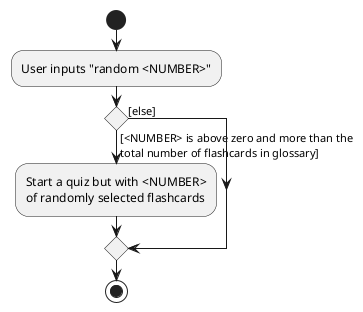 @startuml
start
:User inputs "random <NUMBER>";

'Since the beta syntax does not support placing the condition outside the
'diamond we place it as the true branch instead.

if () then ([<NUMBER> is above zero and more than the\ntotal number of flashcards in glossary])
    :Start a quiz but with <NUMBER>\nof randomly selected flashcards;
else ([else])
endif
stop
@enduml
